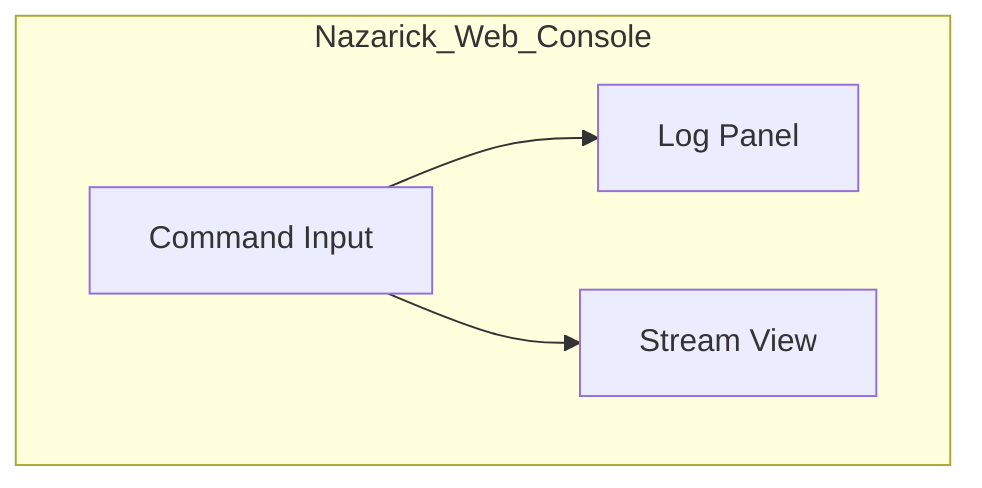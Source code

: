 flowchart TB
    subgraph Nazarick_Web_Console
        C[Command Input]
        L[Log Panel]
        S[Stream View]
    end
    C --> L
    C --> S